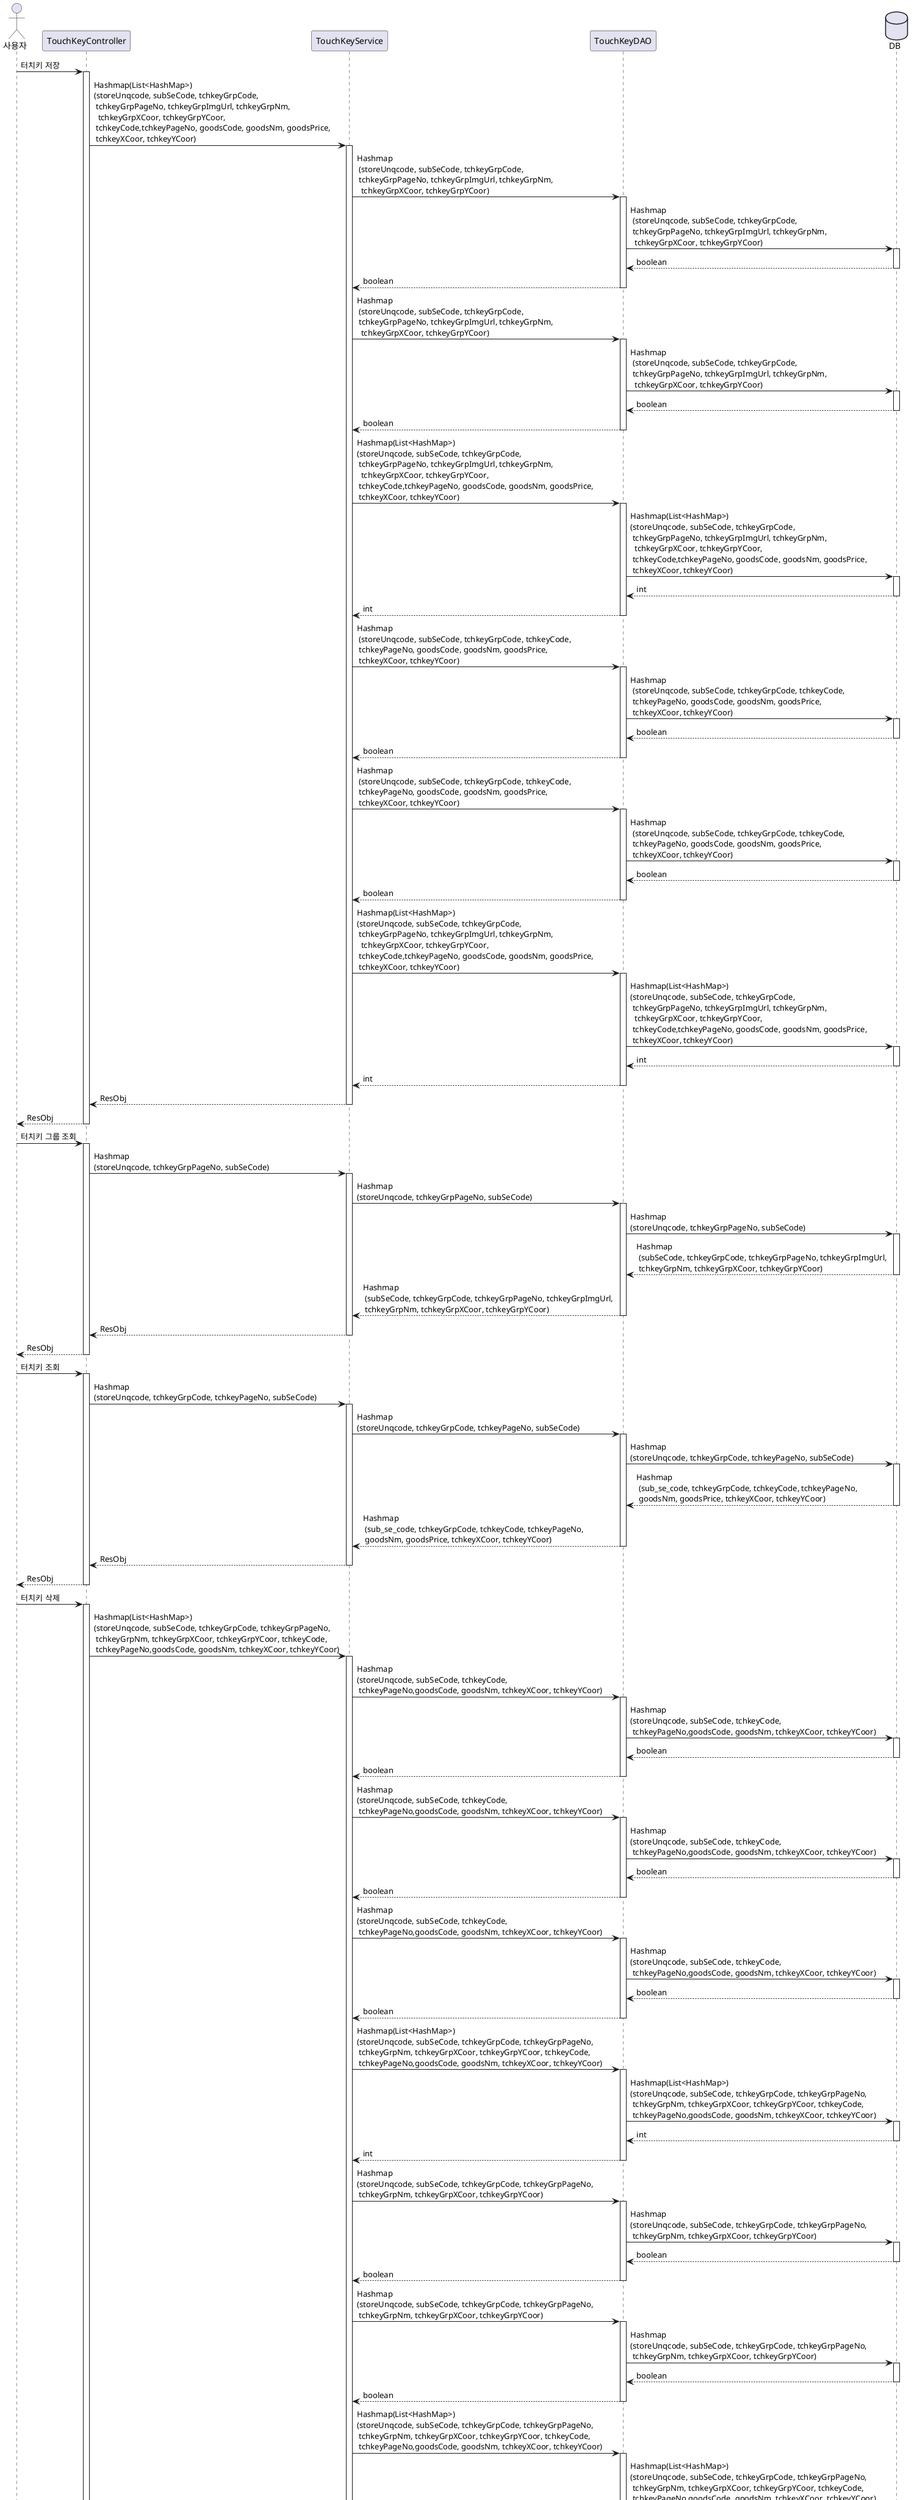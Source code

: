 @startuml Sample Sequence

actor "사용자" as user
participant "TouchKeyController" as controller
participant "TouchKeyService" as service
participant "TouchKeyDAO" as dao
database "DB" as db

' API1
user -> controller : 터치키 저장
activate controller
controller -> service : Hashmap(List<HashMap>)\n(storeUnqcode, subSeCode, tchkeyGrpCode, \n tchkeyGrpPageNo, tchkeyGrpImgUrl, tchkeyGrpNm, \n  tchkeyGrpXCoor, tchkeyGrpYCoor, \n tchkeyCode,tchkeyPageNo, goodsCode, goodsNm, goodsPrice, \n tchkeyXCoor, tchkeyYCoor)
activate service
service -> dao: Hashmap \n (storeUnqcode, subSeCode, tchkeyGrpCode, \n tchkeyGrpPageNo, tchkeyGrpImgUrl, tchkeyGrpNm, \n  tchkeyGrpXCoor, tchkeyGrpYCoor)
activate dao
dao -> db: Hashmap \n (storeUnqcode, subSeCode, tchkeyGrpCode, \n tchkeyGrpPageNo, tchkeyGrpImgUrl, tchkeyGrpNm, \n  tchkeyGrpXCoor, tchkeyGrpYCoor)
activate db
dao <-- db: boolean
deactivate db
service <-- dao: boolean
deactivate dao
service -> dao: Hashmap \n (storeUnqcode, subSeCode, tchkeyGrpCode, \n tchkeyGrpPageNo, tchkeyGrpImgUrl, tchkeyGrpNm, \n  tchkeyGrpXCoor, tchkeyGrpYCoor)
activate dao
dao -> db: Hashmap \n (storeUnqcode, subSeCode, tchkeyGrpCode, \n tchkeyGrpPageNo, tchkeyGrpImgUrl, tchkeyGrpNm, \n  tchkeyGrpXCoor, tchkeyGrpYCoor)
activate db
dao <-- db: boolean
deactivate db
service <-- dao: boolean
deactivate dao
service -> dao: Hashmap(List<HashMap>)\n(storeUnqcode, subSeCode, tchkeyGrpCode, \n tchkeyGrpPageNo, tchkeyGrpImgUrl, tchkeyGrpNm, \n  tchkeyGrpXCoor, tchkeyGrpYCoor, \n tchkeyCode,tchkeyPageNo, goodsCode, goodsNm, goodsPrice, \n tchkeyXCoor, tchkeyYCoor)
activate dao
dao -> db: Hashmap(List<HashMap>)\n(storeUnqcode, subSeCode, tchkeyGrpCode, \n tchkeyGrpPageNo, tchkeyGrpImgUrl, tchkeyGrpNm, \n  tchkeyGrpXCoor, tchkeyGrpYCoor, \n tchkeyCode,tchkeyPageNo, goodsCode, goodsNm, goodsPrice, \n tchkeyXCoor, tchkeyYCoor)
activate db
dao <-- db: int
deactivate db
service <-- dao: int
deactivate dao
service -> dao: Hashmap \n (storeUnqcode, subSeCode, tchkeyGrpCode, tchkeyCode, \n tchkeyPageNo, goodsCode, goodsNm, goodsPrice, \n tchkeyXCoor, tchkeyYCoor)
activate dao
dao -> db: Hashmap \n (storeUnqcode, subSeCode, tchkeyGrpCode, tchkeyCode, \n tchkeyPageNo, goodsCode, goodsNm, goodsPrice, \n tchkeyXCoor, tchkeyYCoor)
activate db
dao <-- db: boolean
deactivate db
service <-- dao: boolean
deactivate dao
service -> dao: Hashmap \n (storeUnqcode, subSeCode, tchkeyGrpCode, tchkeyCode, \n tchkeyPageNo, goodsCode, goodsNm, goodsPrice, \n tchkeyXCoor, tchkeyYCoor)
activate dao
dao -> db: Hashmap \n (storeUnqcode, subSeCode, tchkeyGrpCode, tchkeyCode, \n tchkeyPageNo, goodsCode, goodsNm, goodsPrice, \n tchkeyXCoor, tchkeyYCoor)
activate db
dao <-- db: boolean
deactivate db
service <-- dao: boolean
deactivate dao
service -> dao: Hashmap(List<HashMap>)\n(storeUnqcode, subSeCode, tchkeyGrpCode, \n tchkeyGrpPageNo, tchkeyGrpImgUrl, tchkeyGrpNm, \n  tchkeyGrpXCoor, tchkeyGrpYCoor, \n tchkeyCode,tchkeyPageNo, goodsCode, goodsNm, goodsPrice, \n tchkeyXCoor, tchkeyYCoor)
activate dao
dao -> db: Hashmap(List<HashMap>)\n(storeUnqcode, subSeCode, tchkeyGrpCode, \n tchkeyGrpPageNo, tchkeyGrpImgUrl, tchkeyGrpNm, \n  tchkeyGrpXCoor, tchkeyGrpYCoor, \n tchkeyCode,tchkeyPageNo, goodsCode, goodsNm, goodsPrice, \n tchkeyXCoor, tchkeyYCoor)
activate db
dao <-- db: int
deactivate db
service <-- dao: int
deactivate dao
controller <-- service: ResObj
deactivate service
user <-- controller: ResObj
deactivate controller

' API2
user -> controller : 터치키 그룹 조회
activate controller
controller -> service : Hashmap\n(storeUnqcode, tchkeyGrpPageNo, subSeCode)
activate service
service -> dao: Hashmap\n(storeUnqcode, tchkeyGrpPageNo, subSeCode)
activate dao
dao -> db: Hashmap\n(storeUnqcode, tchkeyGrpPageNo, subSeCode)
activate db
dao <-- db: Hashmap\n (subSeCode, tchkeyGrpCode, tchkeyGrpPageNo, tchkeyGrpImgUrl,\n tchkeyGrpNm, tchkeyGrpXCoor, tchkeyGrpYCoor)
deactivate db
service <-- dao: Hashmap\n (subSeCode, tchkeyGrpCode, tchkeyGrpPageNo, tchkeyGrpImgUrl,\n tchkeyGrpNm, tchkeyGrpXCoor, tchkeyGrpYCoor)
deactivate dao
controller <-- service: ResObj
deactivate service
user <-- controller: ResObj
deactivate controller

' API3
user -> controller : 터치키 조회
activate controller
controller -> service : Hashmap\n(storeUnqcode, tchkeyGrpCode, tchkeyPageNo, subSeCode)
activate service
service -> dao: Hashmap\n(storeUnqcode, tchkeyGrpCode, tchkeyPageNo, subSeCode)
activate dao
dao -> db: Hashmap\n(storeUnqcode, tchkeyGrpCode, tchkeyPageNo, subSeCode)
activate db
dao <-- db: Hashmap\n (sub_se_code, tchkeyGrpCode, tchkeyCode, tchkeyPageNo,\n goodsNm, goodsPrice, tchkeyXCoor, tchkeyYCoor)
deactivate db
service <-- dao: Hashmap\n (sub_se_code, tchkeyGrpCode, tchkeyCode, tchkeyPageNo,\n goodsNm, goodsPrice, tchkeyXCoor, tchkeyYCoor)
deactivate dao
controller <-- service: ResObj
deactivate service
user <-- controller: ResObj
deactivate controller

' API4
user -> controller : 터치키 삭제
activate controller
controller -> service : Hashmap(List<HashMap>)\n(storeUnqcode, subSeCode, tchkeyGrpCode, tchkeyGrpPageNo, \n tchkeyGrpNm, tchkeyGrpXCoor, tchkeyGrpYCoor, tchkeyCode, \n tchkeyPageNo,goodsCode, goodsNm, tchkeyXCoor, tchkeyYCoor)
activate service
service -> dao: Hashmap\n(storeUnqcode, subSeCode, tchkeyCode, \n tchkeyPageNo,goodsCode, goodsNm, tchkeyXCoor, tchkeyYCoor)
activate dao
dao -> db: Hashmap\n(storeUnqcode, subSeCode, tchkeyCode, \n tchkeyPageNo,goodsCode, goodsNm, tchkeyXCoor, tchkeyYCoor)
activate db
dao <-- db: boolean
deactivate db
service <-- dao: boolean
deactivate dao
service -> dao: Hashmap\n(storeUnqcode, subSeCode, tchkeyCode, \n tchkeyPageNo,goodsCode, goodsNm, tchkeyXCoor, tchkeyYCoor)
activate dao
dao -> db: Hashmap\n(storeUnqcode, subSeCode, tchkeyCode, \n tchkeyPageNo,goodsCode, goodsNm, tchkeyXCoor, tchkeyYCoor)
activate db
dao <-- db: boolean
deactivate db
service <-- dao: boolean
deactivate dao
service -> dao: Hashmap\n(storeUnqcode, subSeCode, tchkeyCode, \n tchkeyPageNo,goodsCode, goodsNm, tchkeyXCoor, tchkeyYCoor)
activate dao
dao -> db: Hashmap\n(storeUnqcode, subSeCode, tchkeyCode, \n tchkeyPageNo,goodsCode, goodsNm, tchkeyXCoor, tchkeyYCoor)
activate db
dao <-- db: boolean
deactivate db
service <-- dao: boolean
deactivate dao
service -> dao: Hashmap(List<HashMap>)\n(storeUnqcode, subSeCode, tchkeyGrpCode, tchkeyGrpPageNo, \n tchkeyGrpNm, tchkeyGrpXCoor, tchkeyGrpYCoor, tchkeyCode, \n tchkeyPageNo,goodsCode, goodsNm, tchkeyXCoor, tchkeyYCoor)
activate dao
dao -> db: Hashmap(List<HashMap>)\n(storeUnqcode, subSeCode, tchkeyGrpCode, tchkeyGrpPageNo, \n tchkeyGrpNm, tchkeyGrpXCoor, tchkeyGrpYCoor, tchkeyCode, \n tchkeyPageNo,goodsCode, goodsNm, tchkeyXCoor, tchkeyYCoor)
activate db
dao <-- db: int
deactivate db
service <-- dao: int
deactivate dao
service -> dao: Hashmap\n(storeUnqcode, subSeCode, tchkeyGrpCode, tchkeyGrpPageNo, \n tchkeyGrpNm, tchkeyGrpXCoor, tchkeyGrpYCoor)
activate dao
dao -> db: Hashmap\n(storeUnqcode, subSeCode, tchkeyGrpCode, tchkeyGrpPageNo, \n tchkeyGrpNm, tchkeyGrpXCoor, tchkeyGrpYCoor)
activate db
dao <-- db: boolean
deactivate db
service <-- dao: boolean
deactivate dao
service -> dao: Hashmap\n(storeUnqcode, subSeCode, tchkeyGrpCode, tchkeyGrpPageNo, \n tchkeyGrpNm, tchkeyGrpXCoor, tchkeyGrpYCoor)
activate dao
dao -> db: Hashmap\n(storeUnqcode, subSeCode, tchkeyGrpCode, tchkeyGrpPageNo, \n tchkeyGrpNm, tchkeyGrpXCoor, tchkeyGrpYCoor)
activate db
dao <-- db: boolean
deactivate db
service <-- dao: boolean
deactivate dao
service -> dao: Hashmap(List<HashMap>)\n(storeUnqcode, subSeCode, tchkeyGrpCode, tchkeyGrpPageNo, \n tchkeyGrpNm, tchkeyGrpXCoor, tchkeyGrpYCoor, tchkeyCode, \n tchkeyPageNo,goodsCode, goodsNm, tchkeyXCoor, tchkeyYCoor)
activate dao
dao -> db: Hashmap(List<HashMap>)\n(storeUnqcode, subSeCode, tchkeyGrpCode, tchkeyGrpPageNo, \n tchkeyGrpNm, tchkeyGrpXCoor, tchkeyGrpYCoor, tchkeyCode, \n tchkeyPageNo,goodsCode, goodsNm, tchkeyXCoor, tchkeyYCoor)
activate db
dao <-- db: int
deactivate db
service <-- dao: int
deactivate dao
controller <-- service: ResObj
deactivate service
user <-- controller: ResObj
deactivate controller

' API5
user -> controller : 상품 조회
activate controller
controller -> service : Hashmap\n(searchSeCode, searchValSeCode, highCtgCode,costSeCode)
activate service
service -> dao: Hashmap\n(searchSeCode, searchValSeCode, highCtgCode,costSeCode)
activate dao
dao -> db: Hashmap\n(searchSeCode, searchValSeCode, highCtgCode,costSeCode)
activate db
dao <-- db: Hashmap\n (tchkeyGrpCode, thkeyGrpPageNo, tchkeyGrpNm, tchkeyGrpXCoor \n, tchkeGrpyYCoor, subSeCode, storeGcode, goodsNm, \n initSaleCost)
deactivate db
service <-- dao: Hashmap\n (tchkeyGrpCode, thkeyGrpPageNo, tchkeyGrpNm, tchkeyGrpXCoor \n, tchkeGrpyYCoor, subSeCode, storeGcode, goodsNm, \n initSaleCost)
deactivate dao
controller <-- service: ResObj
deactivate service
user <-- controller: ResObj
deactivate controller


@enduml
